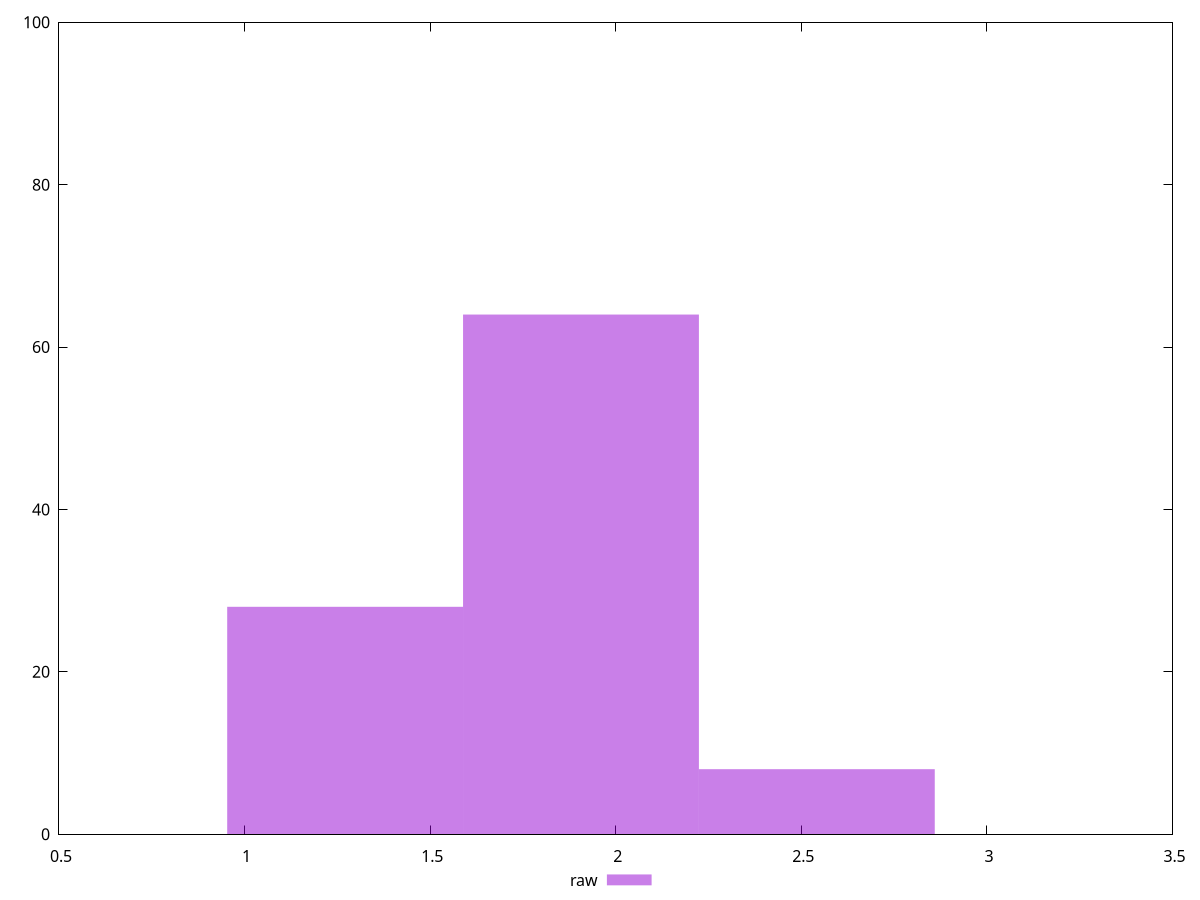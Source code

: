 reset
set terminal svg size 640, 490 enhanced background rgb 'white'
set output "reprap/server-response-time/samples/pages+cached+noexternal/raw/histogram.svg"

$raw <<EOF
1.9063262874771423 64
1.2708841916514282 28
2.5417683833028564 8
EOF

set key outside below
set boxwidth 0.6354420958257141
set yrange [0:100]
set style fill transparent solid 0.5 noborder

plot \
  $raw title "raw" with boxes, \


reset